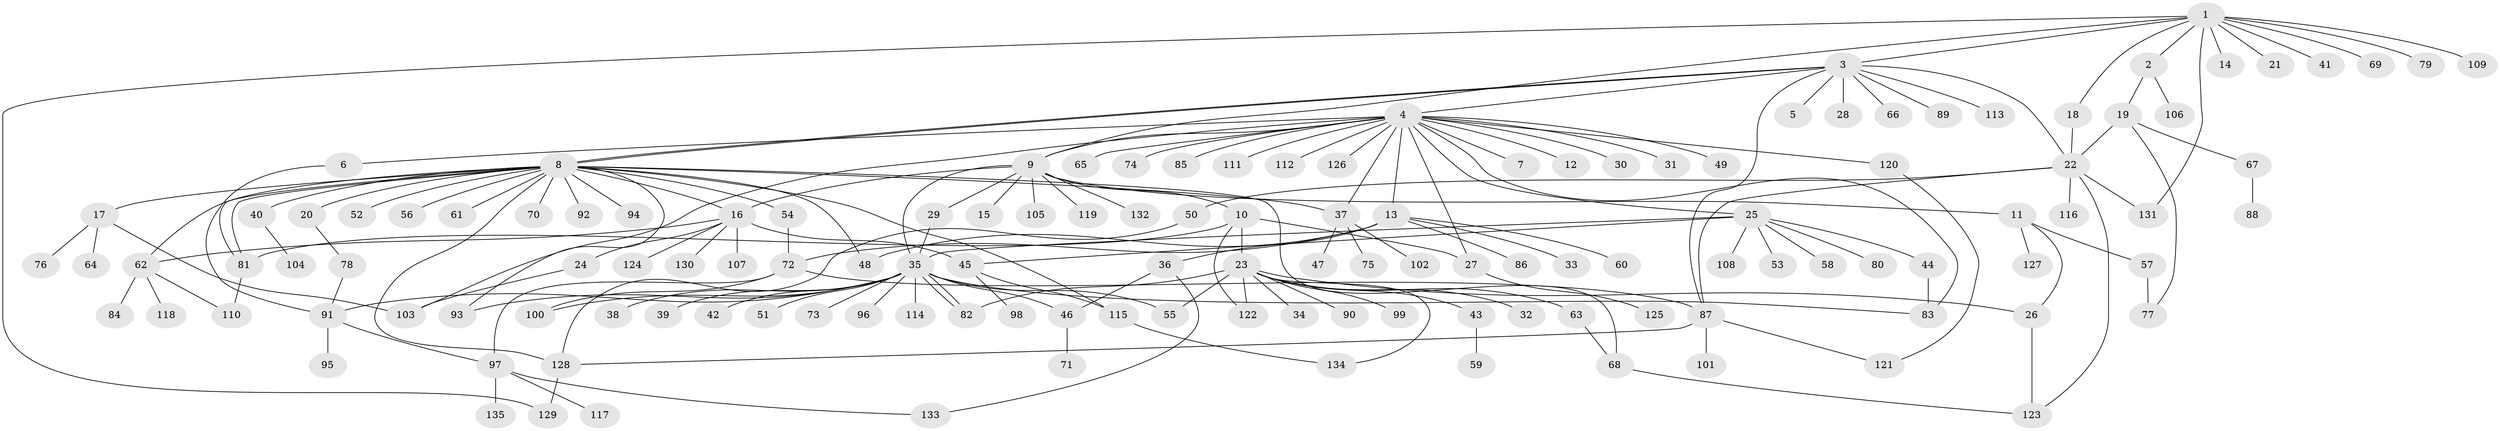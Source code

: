 // coarse degree distribution, {7: 0.012195121951219513, 1: 0.5121951219512195, 2: 0.15853658536585366, 5: 0.06097560975609756, 3: 0.08536585365853659, 4: 0.06097560975609756, 19: 0.012195121951219513, 18: 0.012195121951219513, 8: 0.012195121951219513, 15: 0.012195121951219513, 6: 0.024390243902439025, 10: 0.024390243902439025, 9: 0.012195121951219513}
// Generated by graph-tools (version 1.1) at 2025/36/03/04/25 23:36:42]
// undirected, 135 vertices, 179 edges
graph export_dot {
  node [color=gray90,style=filled];
  1;
  2;
  3;
  4;
  5;
  6;
  7;
  8;
  9;
  10;
  11;
  12;
  13;
  14;
  15;
  16;
  17;
  18;
  19;
  20;
  21;
  22;
  23;
  24;
  25;
  26;
  27;
  28;
  29;
  30;
  31;
  32;
  33;
  34;
  35;
  36;
  37;
  38;
  39;
  40;
  41;
  42;
  43;
  44;
  45;
  46;
  47;
  48;
  49;
  50;
  51;
  52;
  53;
  54;
  55;
  56;
  57;
  58;
  59;
  60;
  61;
  62;
  63;
  64;
  65;
  66;
  67;
  68;
  69;
  70;
  71;
  72;
  73;
  74;
  75;
  76;
  77;
  78;
  79;
  80;
  81;
  82;
  83;
  84;
  85;
  86;
  87;
  88;
  89;
  90;
  91;
  92;
  93;
  94;
  95;
  96;
  97;
  98;
  99;
  100;
  101;
  102;
  103;
  104;
  105;
  106;
  107;
  108;
  109;
  110;
  111;
  112;
  113;
  114;
  115;
  116;
  117;
  118;
  119;
  120;
  121;
  122;
  123;
  124;
  125;
  126;
  127;
  128;
  129;
  130;
  131;
  132;
  133;
  134;
  135;
  1 -- 2;
  1 -- 3;
  1 -- 9;
  1 -- 14;
  1 -- 18;
  1 -- 21;
  1 -- 41;
  1 -- 69;
  1 -- 79;
  1 -- 109;
  1 -- 129;
  1 -- 131;
  2 -- 19;
  2 -- 106;
  3 -- 4;
  3 -- 5;
  3 -- 8;
  3 -- 8;
  3 -- 22;
  3 -- 28;
  3 -- 66;
  3 -- 87;
  3 -- 89;
  3 -- 113;
  4 -- 6;
  4 -- 7;
  4 -- 9;
  4 -- 12;
  4 -- 13;
  4 -- 25;
  4 -- 27;
  4 -- 30;
  4 -- 31;
  4 -- 37;
  4 -- 49;
  4 -- 65;
  4 -- 74;
  4 -- 83;
  4 -- 85;
  4 -- 103;
  4 -- 111;
  4 -- 112;
  4 -- 120;
  4 -- 126;
  6 -- 91;
  8 -- 16;
  8 -- 17;
  8 -- 20;
  8 -- 37;
  8 -- 40;
  8 -- 48;
  8 -- 52;
  8 -- 54;
  8 -- 56;
  8 -- 61;
  8 -- 62;
  8 -- 68;
  8 -- 70;
  8 -- 81;
  8 -- 81;
  8 -- 92;
  8 -- 93;
  8 -- 94;
  8 -- 115;
  8 -- 128;
  9 -- 10;
  9 -- 11;
  9 -- 15;
  9 -- 16;
  9 -- 29;
  9 -- 35;
  9 -- 105;
  9 -- 119;
  9 -- 132;
  10 -- 23;
  10 -- 27;
  10 -- 81;
  10 -- 122;
  11 -- 26;
  11 -- 57;
  11 -- 127;
  13 -- 33;
  13 -- 36;
  13 -- 48;
  13 -- 60;
  13 -- 72;
  13 -- 86;
  16 -- 24;
  16 -- 45;
  16 -- 62;
  16 -- 107;
  16 -- 124;
  16 -- 130;
  17 -- 64;
  17 -- 76;
  17 -- 103;
  18 -- 22;
  19 -- 22;
  19 -- 67;
  19 -- 77;
  20 -- 78;
  22 -- 50;
  22 -- 87;
  22 -- 116;
  22 -- 123;
  22 -- 131;
  23 -- 26;
  23 -- 32;
  23 -- 34;
  23 -- 43;
  23 -- 55;
  23 -- 63;
  23 -- 82;
  23 -- 90;
  23 -- 99;
  23 -- 122;
  23 -- 134;
  24 -- 103;
  25 -- 35;
  25 -- 44;
  25 -- 45;
  25 -- 53;
  25 -- 58;
  25 -- 80;
  25 -- 108;
  26 -- 123;
  27 -- 125;
  29 -- 35;
  35 -- 38;
  35 -- 39;
  35 -- 42;
  35 -- 46;
  35 -- 51;
  35 -- 55;
  35 -- 73;
  35 -- 82;
  35 -- 82;
  35 -- 83;
  35 -- 91;
  35 -- 93;
  35 -- 96;
  35 -- 100;
  35 -- 114;
  36 -- 46;
  36 -- 133;
  37 -- 47;
  37 -- 75;
  37 -- 102;
  40 -- 104;
  43 -- 59;
  44 -- 83;
  45 -- 98;
  45 -- 115;
  46 -- 71;
  50 -- 128;
  54 -- 72;
  57 -- 77;
  62 -- 84;
  62 -- 110;
  62 -- 118;
  63 -- 68;
  67 -- 88;
  68 -- 123;
  72 -- 87;
  72 -- 97;
  72 -- 100;
  78 -- 91;
  81 -- 110;
  87 -- 101;
  87 -- 121;
  87 -- 128;
  91 -- 95;
  91 -- 97;
  97 -- 117;
  97 -- 133;
  97 -- 135;
  115 -- 134;
  120 -- 121;
  128 -- 129;
}

